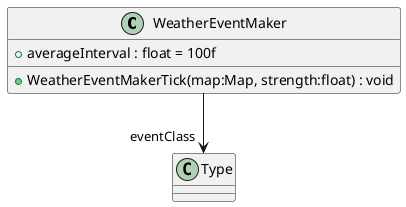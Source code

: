 @startuml
class WeatherEventMaker {
    + averageInterval : float = 100f
    + WeatherEventMakerTick(map:Map, strength:float) : void
}
WeatherEventMaker --> "eventClass" Type
@enduml
